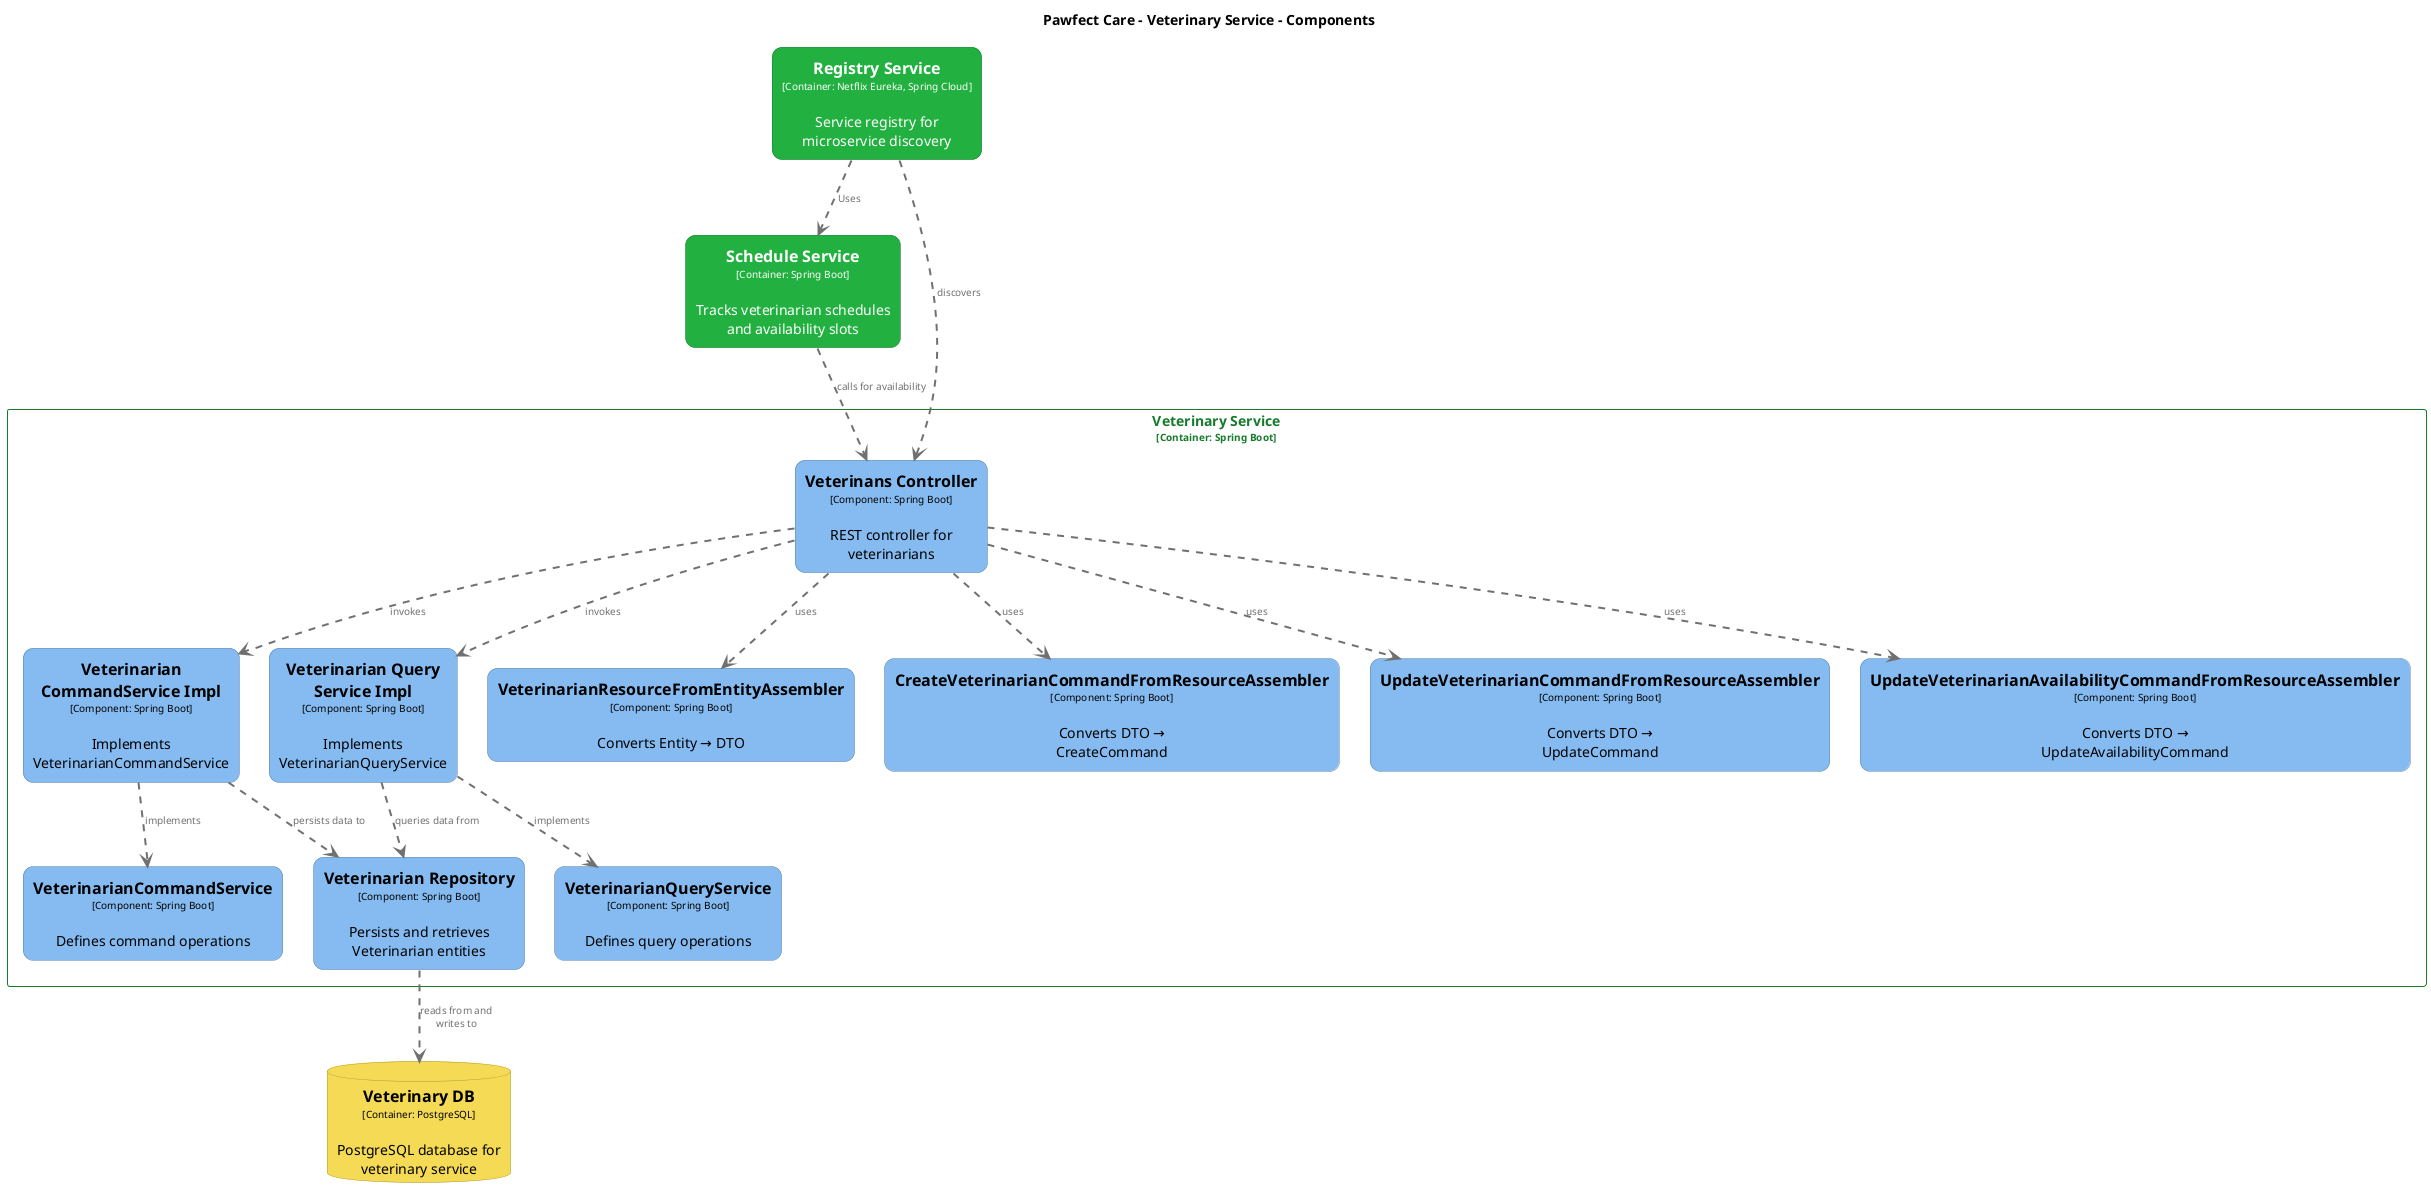 @startuml
set separator none
title Pawfect Care - Veterinary Service - Components

top to bottom direction
skinparam ranksep 60
skinparam nodesep 30

skinparam {
  arrowFontSize 10
  defaultTextAlignment center
  wrapWidth 200
  maxMessageSize 100
}

hide stereotype

skinparam rectangle<<PawfectCare.VeterinaryService.CreateVeterinarianCommandFromResourceAssembler>> {
  BackgroundColor #85bbf0
  FontColor #000000
  BorderColor #5d82a8
  roundCorner 20
  shadowing false
}
skinparam rectangle<<PawfectCare.RegistryService>> {
  BackgroundColor #22b140
  FontColor #ffffff
  BorderColor #177b2c
  roundCorner 20
  shadowing false
}
skinparam rectangle<<PawfectCare.ScheduleService>> {
  BackgroundColor #22b140
  FontColor #ffffff
  BorderColor #177b2c
  roundCorner 20
  shadowing false
}
skinparam rectangle<<PawfectCare.VeterinaryService.UpdateVeterinarianAvailabilityCommandFromResourceAssembler>> {
  BackgroundColor #85bbf0
  FontColor #000000
  BorderColor #5d82a8
  roundCorner 20
  shadowing false
}
skinparam rectangle<<PawfectCare.VeterinaryService.UpdateVeterinarianCommandFromResourceAssembler>> {
  BackgroundColor #85bbf0
  FontColor #000000
  BorderColor #5d82a8
  roundCorner 20
  shadowing false
}
skinparam rectangle<<PawfectCare.VeterinaryService.VeterinansController>> {
  BackgroundColor #85bbf0
  FontColor #000000
  BorderColor #5d82a8
  roundCorner 20
  shadowing false
}
skinparam rectangle<<PawfectCare.VeterinaryService.VeterinarianCommandServiceImpl>> {
  BackgroundColor #85bbf0
  FontColor #000000
  BorderColor #5d82a8
  roundCorner 20
  shadowing false
}
skinparam rectangle<<PawfectCare.VeterinaryService.VeterinarianQueryServiceImpl>> {
  BackgroundColor #85bbf0
  FontColor #000000
  BorderColor #5d82a8
  roundCorner 20
  shadowing false
}
skinparam rectangle<<PawfectCare.VeterinaryService.VeterinarianRepository>> {
  BackgroundColor #85bbf0
  FontColor #000000
  BorderColor #5d82a8
  roundCorner 20
  shadowing false
}
skinparam rectangle<<PawfectCare.VeterinaryService.VeterinarianCommandService>> {
  BackgroundColor #85bbf0
  FontColor #000000
  BorderColor #5d82a8
  roundCorner 20
  shadowing false
}
skinparam rectangle<<PawfectCare.VeterinaryService.VeterinarianQueryService>> {
  BackgroundColor #85bbf0
  FontColor #000000
  BorderColor #5d82a8
  roundCorner 20
  shadowing false
}
skinparam rectangle<<PawfectCare.VeterinaryService.VeterinarianResourceFromEntityAssembler>> {
  BackgroundColor #85bbf0
  FontColor #000000
  BorderColor #5d82a8
  roundCorner 20
  shadowing false
}
skinparam database<<PawfectCare.VeterinaryDB>> {
  BackgroundColor #f5da55
  FontColor #000000
  BorderColor #ab983b
  shadowing false
}
skinparam rectangle<<PawfectCare.VeterinaryService>> {
  BorderColor #177b2c
  FontColor #177b2c
  shadowing false
}

rectangle "==Registry Service\n<size:10>[Container: Netflix Eureka, Spring Cloud]</size>\n\nService registry for microservice discovery" <<PawfectCare.RegistryService>> as PawfectCare.RegistryService
database "==Veterinary DB\n<size:10>[Container: PostgreSQL]</size>\n\nPostgreSQL database for veterinary service" <<PawfectCare.VeterinaryDB>> as PawfectCare.VeterinaryDB
rectangle "==Schedule Service\n<size:10>[Container: Spring Boot]</size>\n\nTracks veterinarian schedules and availability slots" <<PawfectCare.ScheduleService>> as PawfectCare.ScheduleService

rectangle "Veterinary Service\n<size:10>[Container: Spring Boot]</size>" <<PawfectCare.VeterinaryService>> {
  rectangle "==Veterinans Controller\n<size:10>[Component: Spring Boot]</size>\n\nREST controller for veterinarians" <<PawfectCare.VeterinaryService.VeterinansController>> as PawfectCare.VeterinaryService.VeterinansController
  rectangle "==Veterinarian CommandService Impl\n<size:10>[Component: Spring Boot]</size>\n\nImplements VeterinarianCommandService" <<PawfectCare.VeterinaryService.VeterinarianCommandServiceImpl>> as PawfectCare.VeterinaryService.VeterinarianCommandServiceImpl
  rectangle "==Veterinarian Query Service Impl\n<size:10>[Component: Spring Boot]</size>\n\nImplements VeterinarianQueryService" <<PawfectCare.VeterinaryService.VeterinarianQueryServiceImpl>> as PawfectCare.VeterinaryService.VeterinarianQueryServiceImpl
  rectangle "==VeterinarianCommandService\n<size:10>[Component: Spring Boot]</size>\n\nDefines command operations" <<PawfectCare.VeterinaryService.VeterinarianCommandService>> as PawfectCare.VeterinaryService.VeterinarianCommandService
  rectangle "==VeterinarianQueryService\n<size:10>[Component: Spring Boot]</size>\n\nDefines query operations" <<PawfectCare.VeterinaryService.VeterinarianQueryService>> as PawfectCare.VeterinaryService.VeterinarianQueryService
  rectangle "==Veterinarian Repository\n<size:10>[Component: Spring Boot]</size>\n\nPersists and retrieves Veterinarian entities" <<PawfectCare.VeterinaryService.VeterinarianRepository>> as PawfectCare.VeterinaryService.VeterinarianRepository
  rectangle "==VeterinarianResourceFromEntityAssembler\n<size:10>[Component: Spring Boot]</size>\n\nConverts Entity → DTO" <<PawfectCare.VeterinaryService.VeterinarianResourceFromEntityAssembler>> as PawfectCare.VeterinaryService.VeterinarianResourceFromEntityAssembler
  rectangle "==CreateVeterinarianCommandFromResourceAssembler\n<size:10>[Component: Spring Boot]</size>\n\nConverts DTO → CreateCommand" <<PawfectCare.VeterinaryService.CreateVeterinarianCommandFromResourceAssembler>> as PawfectCare.VeterinaryService.CreateVeterinarianCommandFromResourceAssembler
  rectangle "==UpdateVeterinarianCommandFromResourceAssembler\n<size:10>[Component: Spring Boot]</size>\n\nConverts DTO → UpdateCommand" <<PawfectCare.VeterinaryService.UpdateVeterinarianCommandFromResourceAssembler>> as PawfectCare.VeterinaryService.UpdateVeterinarianCommandFromResourceAssembler
  rectangle "==UpdateVeterinarianAvailabilityCommandFromResourceAssembler\n<size:10>[Component: Spring Boot]</size>\n\nConverts DTO → UpdateAvailabilityCommand" <<PawfectCare.VeterinaryService.UpdateVeterinarianAvailabilityCommandFromResourceAssembler>> as PawfectCare.VeterinaryService.UpdateVeterinarianAvailabilityCommandFromResourceAssembler
}

PawfectCare.RegistryService .[#707070,thickness=2].> PawfectCare.ScheduleService : "<color:#707070>Uses"
PawfectCare.VeterinaryService.VeterinansController .[#707070,thickness=2].> PawfectCare.VeterinaryService.VeterinarianCommandServiceImpl : "<color:#707070>invokes"
PawfectCare.VeterinaryService.VeterinansController .[#707070,thickness=2].> PawfectCare.VeterinaryService.VeterinarianQueryServiceImpl : "<color:#707070>invokes"
PawfectCare.VeterinaryService.VeterinarianCommandServiceImpl .[#707070,thickness=2].> PawfectCare.VeterinaryService.VeterinarianCommandService : "<color:#707070>implements"
PawfectCare.VeterinaryService.VeterinarianQueryServiceImpl .[#707070,thickness=2].> PawfectCare.VeterinaryService.VeterinarianQueryService : "<color:#707070>implements"
PawfectCare.VeterinaryService.VeterinarianCommandServiceImpl .[#707070,thickness=2].> PawfectCare.VeterinaryService.VeterinarianRepository : "<color:#707070>persists data to"
PawfectCare.VeterinaryService.VeterinarianQueryServiceImpl .[#707070,thickness=2].> PawfectCare.VeterinaryService.VeterinarianRepository : "<color:#707070>queries data from"
PawfectCare.VeterinaryService.VeterinansController .[#707070,thickness=2].> PawfectCare.VeterinaryService.VeterinarianResourceFromEntityAssembler : "<color:#707070>uses"
PawfectCare.VeterinaryService.VeterinansController .[#707070,thickness=2].> PawfectCare.VeterinaryService.CreateVeterinarianCommandFromResourceAssembler : "<color:#707070>uses"
PawfectCare.VeterinaryService.VeterinansController .[#707070,thickness=2].> PawfectCare.VeterinaryService.UpdateVeterinarianCommandFromResourceAssembler : "<color:#707070>uses"
PawfectCare.VeterinaryService.VeterinansController .[#707070,thickness=2].> PawfectCare.VeterinaryService.UpdateVeterinarianAvailabilityCommandFromResourceAssembler : "<color:#707070>uses"
PawfectCare.ScheduleService .[#707070,thickness=2].> PawfectCare.VeterinaryService.VeterinansController : "<color:#707070>calls for availability"
PawfectCare.RegistryService .[#707070,thickness=2].> PawfectCare.VeterinaryService.VeterinansController : "<color:#707070>discovers"
PawfectCare.VeterinaryService.VeterinarianRepository .[#707070,thickness=2].> PawfectCare.VeterinaryDB : "<color:#707070>reads from and writes to"
@enduml